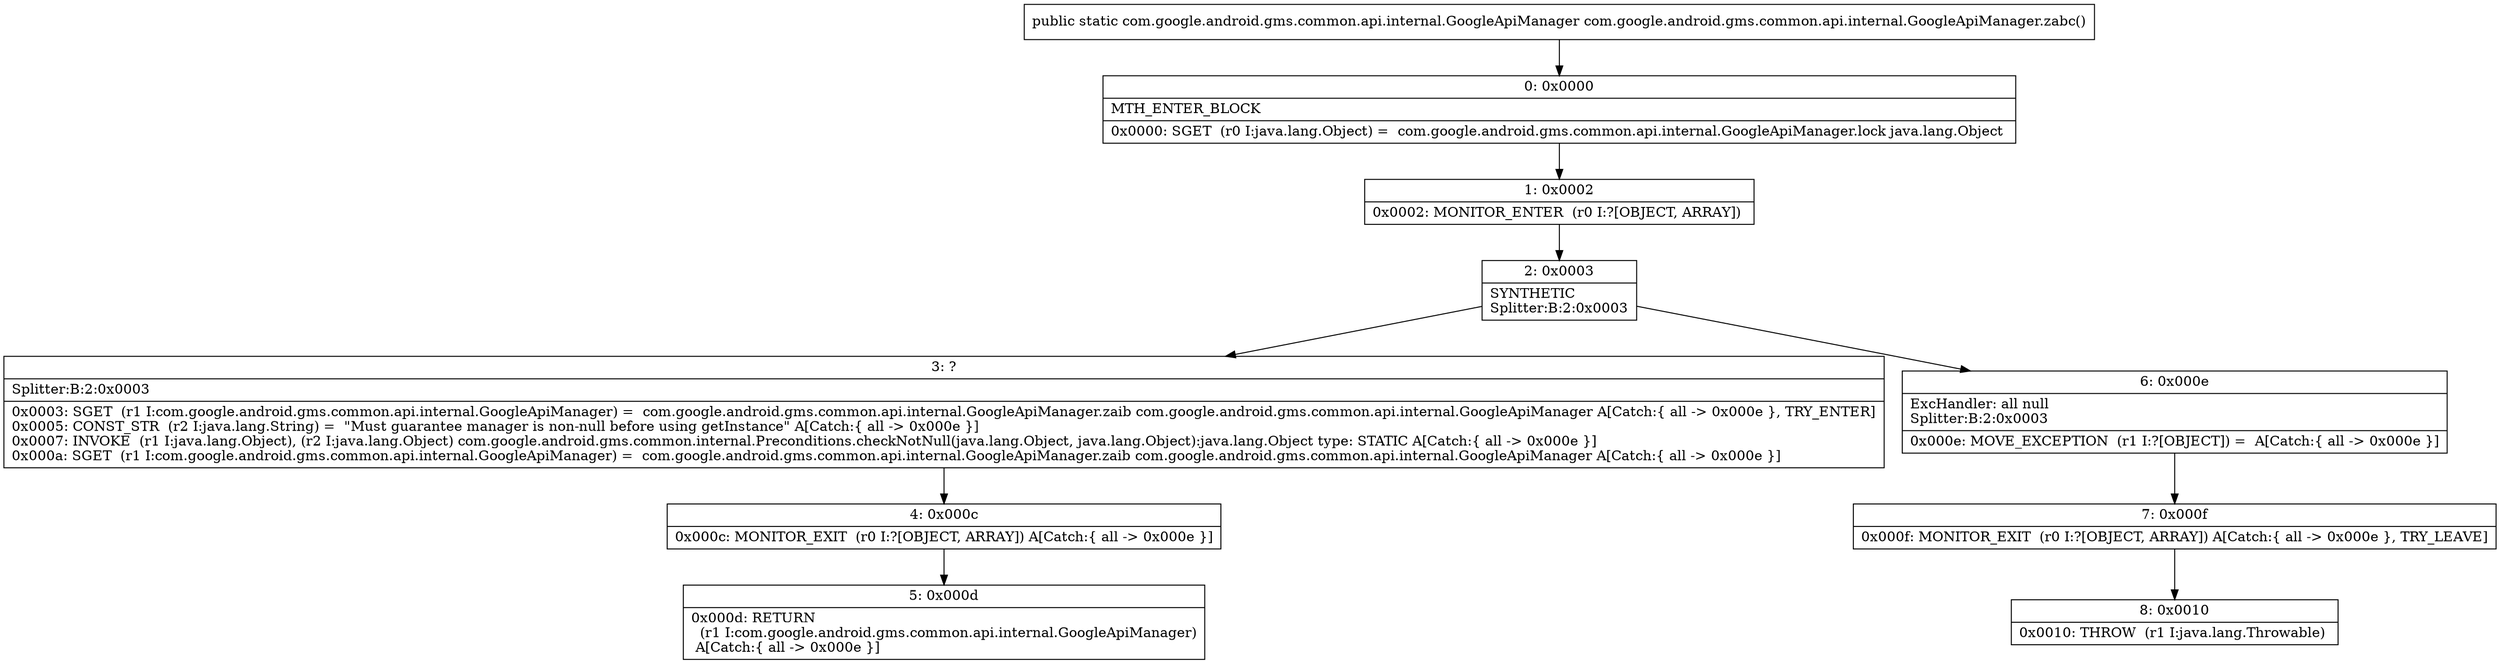 digraph "CFG forcom.google.android.gms.common.api.internal.GoogleApiManager.zabc()Lcom\/google\/android\/gms\/common\/api\/internal\/GoogleApiManager;" {
Node_0 [shape=record,label="{0\:\ 0x0000|MTH_ENTER_BLOCK\l|0x0000: SGET  (r0 I:java.lang.Object) =  com.google.android.gms.common.api.internal.GoogleApiManager.lock java.lang.Object \l}"];
Node_1 [shape=record,label="{1\:\ 0x0002|0x0002: MONITOR_ENTER  (r0 I:?[OBJECT, ARRAY]) \l}"];
Node_2 [shape=record,label="{2\:\ 0x0003|SYNTHETIC\lSplitter:B:2:0x0003\l}"];
Node_3 [shape=record,label="{3\:\ ?|Splitter:B:2:0x0003\l|0x0003: SGET  (r1 I:com.google.android.gms.common.api.internal.GoogleApiManager) =  com.google.android.gms.common.api.internal.GoogleApiManager.zaib com.google.android.gms.common.api.internal.GoogleApiManager A[Catch:\{ all \-\> 0x000e \}, TRY_ENTER]\l0x0005: CONST_STR  (r2 I:java.lang.String) =  \"Must guarantee manager is non\-null before using getInstance\" A[Catch:\{ all \-\> 0x000e \}]\l0x0007: INVOKE  (r1 I:java.lang.Object), (r2 I:java.lang.Object) com.google.android.gms.common.internal.Preconditions.checkNotNull(java.lang.Object, java.lang.Object):java.lang.Object type: STATIC A[Catch:\{ all \-\> 0x000e \}]\l0x000a: SGET  (r1 I:com.google.android.gms.common.api.internal.GoogleApiManager) =  com.google.android.gms.common.api.internal.GoogleApiManager.zaib com.google.android.gms.common.api.internal.GoogleApiManager A[Catch:\{ all \-\> 0x000e \}]\l}"];
Node_4 [shape=record,label="{4\:\ 0x000c|0x000c: MONITOR_EXIT  (r0 I:?[OBJECT, ARRAY]) A[Catch:\{ all \-\> 0x000e \}]\l}"];
Node_5 [shape=record,label="{5\:\ 0x000d|0x000d: RETURN  \l  (r1 I:com.google.android.gms.common.api.internal.GoogleApiManager)\l A[Catch:\{ all \-\> 0x000e \}]\l}"];
Node_6 [shape=record,label="{6\:\ 0x000e|ExcHandler: all null\lSplitter:B:2:0x0003\l|0x000e: MOVE_EXCEPTION  (r1 I:?[OBJECT]) =  A[Catch:\{ all \-\> 0x000e \}]\l}"];
Node_7 [shape=record,label="{7\:\ 0x000f|0x000f: MONITOR_EXIT  (r0 I:?[OBJECT, ARRAY]) A[Catch:\{ all \-\> 0x000e \}, TRY_LEAVE]\l}"];
Node_8 [shape=record,label="{8\:\ 0x0010|0x0010: THROW  (r1 I:java.lang.Throwable) \l}"];
MethodNode[shape=record,label="{public static com.google.android.gms.common.api.internal.GoogleApiManager com.google.android.gms.common.api.internal.GoogleApiManager.zabc() }"];
MethodNode -> Node_0;
Node_0 -> Node_1;
Node_1 -> Node_2;
Node_2 -> Node_3;
Node_2 -> Node_6;
Node_3 -> Node_4;
Node_4 -> Node_5;
Node_6 -> Node_7;
Node_7 -> Node_8;
}

